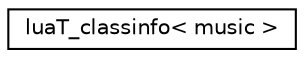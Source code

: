 digraph "Graphical Class Hierarchy"
{
 // LATEX_PDF_SIZE
  edge [fontname="Helvetica",fontsize="10",labelfontname="Helvetica",labelfontsize="10"];
  node [fontname="Helvetica",fontsize="10",shape=record];
  rankdir="LR";
  Node0 [label="luaT_classinfo\< music \>",height=0.2,width=0.4,color="black", fillcolor="white", style="filled",URL="$structluaT__classinfo_3_01music_01_4.html",tooltip=" "];
}
